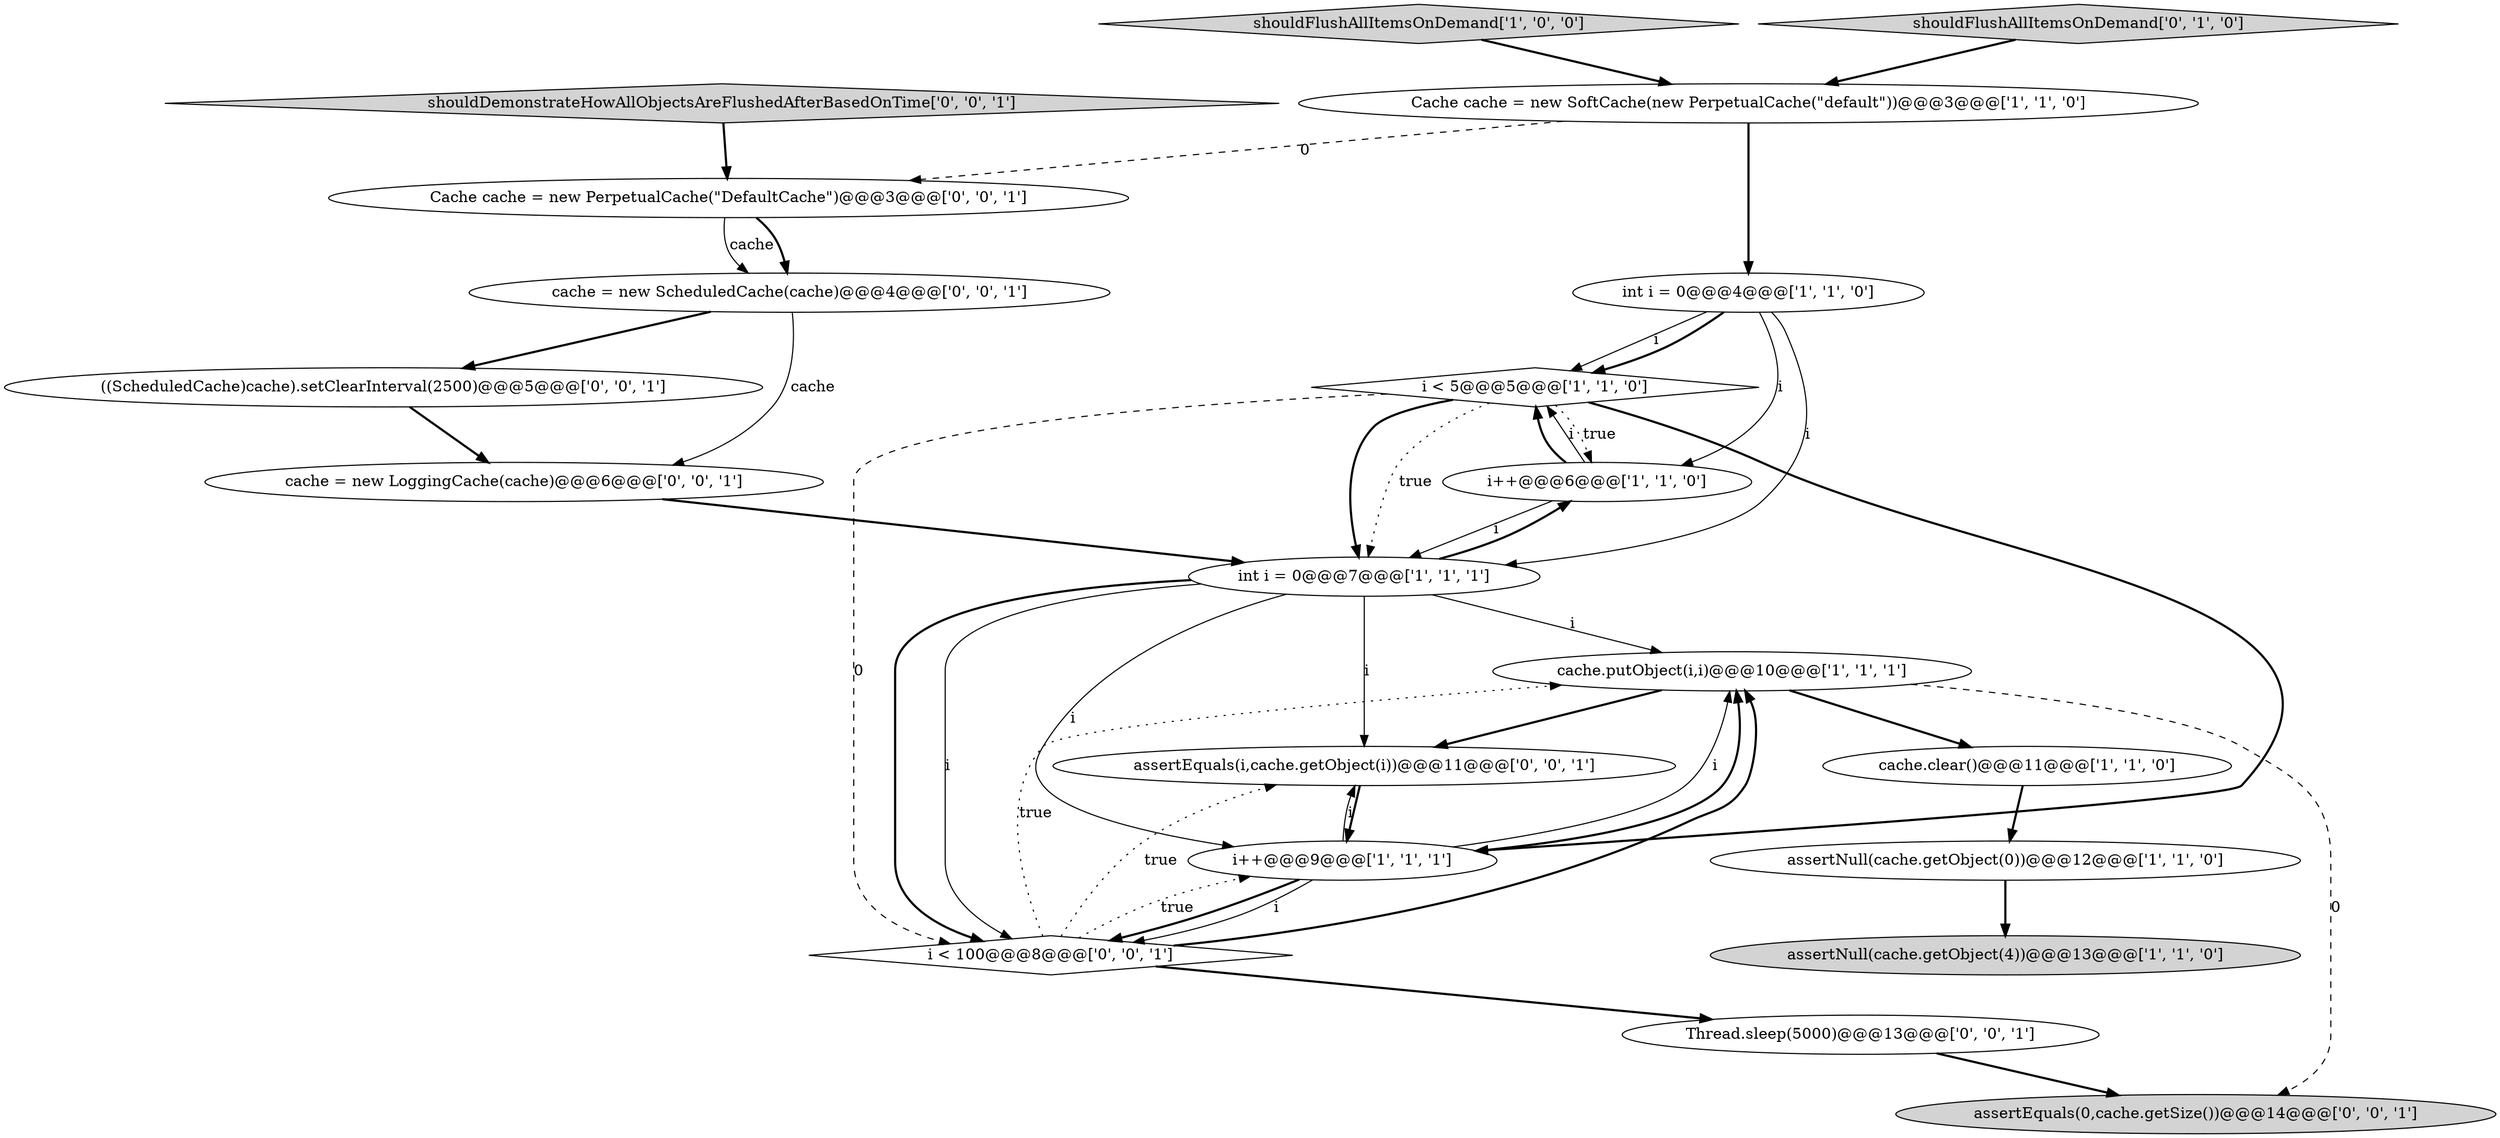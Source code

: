 digraph {
10 [style = filled, label = "cache.clear()@@@11@@@['1', '1', '0']", fillcolor = white, shape = ellipse image = "AAA0AAABBB1BBB"];
9 [style = filled, label = "i++@@@6@@@['1', '1', '0']", fillcolor = white, shape = ellipse image = "AAA0AAABBB1BBB"];
7 [style = filled, label = "cache.putObject(i,i)@@@10@@@['1', '1', '1']", fillcolor = white, shape = ellipse image = "AAA0AAABBB1BBB"];
5 [style = filled, label = "i++@@@9@@@['1', '1', '1']", fillcolor = white, shape = ellipse image = "AAA0AAABBB1BBB"];
12 [style = filled, label = "i < 100@@@8@@@['0', '0', '1']", fillcolor = white, shape = diamond image = "AAA0AAABBB3BBB"];
16 [style = filled, label = "Thread.sleep(5000)@@@13@@@['0', '0', '1']", fillcolor = white, shape = ellipse image = "AAA0AAABBB3BBB"];
19 [style = filled, label = "assertEquals(i,cache.getObject(i))@@@11@@@['0', '0', '1']", fillcolor = white, shape = ellipse image = "AAA0AAABBB3BBB"];
20 [style = filled, label = "cache = new LoggingCache(cache)@@@6@@@['0', '0', '1']", fillcolor = white, shape = ellipse image = "AAA0AAABBB3BBB"];
8 [style = filled, label = "i < 5@@@5@@@['1', '1', '0']", fillcolor = white, shape = diamond image = "AAA0AAABBB1BBB"];
6 [style = filled, label = "assertNull(cache.getObject(4))@@@13@@@['1', '1', '0']", fillcolor = lightgray, shape = ellipse image = "AAA0AAABBB1BBB"];
2 [style = filled, label = "shouldFlushAllItemsOnDemand['1', '0', '0']", fillcolor = lightgray, shape = diamond image = "AAA0AAABBB1BBB"];
0 [style = filled, label = "assertNull(cache.getObject(0))@@@12@@@['1', '1', '0']", fillcolor = white, shape = ellipse image = "AAA0AAABBB1BBB"];
14 [style = filled, label = "((ScheduledCache)cache).setClearInterval(2500)@@@5@@@['0', '0', '1']", fillcolor = white, shape = ellipse image = "AAA0AAABBB3BBB"];
1 [style = filled, label = "int i = 0@@@7@@@['1', '1', '1']", fillcolor = white, shape = ellipse image = "AAA0AAABBB1BBB"];
18 [style = filled, label = "shouldDemonstrateHowAllObjectsAreFlushedAfterBasedOnTime['0', '0', '1']", fillcolor = lightgray, shape = diamond image = "AAA0AAABBB3BBB"];
13 [style = filled, label = "Cache cache = new PerpetualCache(\"DefaultCache\")@@@3@@@['0', '0', '1']", fillcolor = white, shape = ellipse image = "AAA0AAABBB3BBB"];
17 [style = filled, label = "assertEquals(0,cache.getSize())@@@14@@@['0', '0', '1']", fillcolor = lightgray, shape = ellipse image = "AAA0AAABBB3BBB"];
11 [style = filled, label = "shouldFlushAllItemsOnDemand['0', '1', '0']", fillcolor = lightgray, shape = diamond image = "AAA0AAABBB2BBB"];
3 [style = filled, label = "int i = 0@@@4@@@['1', '1', '0']", fillcolor = white, shape = ellipse image = "AAA0AAABBB1BBB"];
4 [style = filled, label = "Cache cache = new SoftCache(new PerpetualCache(\"default\"))@@@3@@@['1', '1', '0']", fillcolor = white, shape = ellipse image = "AAA0AAABBB1BBB"];
15 [style = filled, label = "cache = new ScheduledCache(cache)@@@4@@@['0', '0', '1']", fillcolor = white, shape = ellipse image = "AAA0AAABBB3BBB"];
4->3 [style = bold, label=""];
15->14 [style = bold, label=""];
7->10 [style = bold, label=""];
0->6 [style = bold, label=""];
7->17 [style = dashed, label="0"];
13->15 [style = solid, label="cache"];
3->8 [style = solid, label="i"];
11->4 [style = bold, label=""];
1->5 [style = solid, label="i"];
5->7 [style = solid, label="i"];
8->12 [style = dashed, label="0"];
3->1 [style = solid, label="i"];
12->16 [style = bold, label=""];
16->17 [style = bold, label=""];
20->1 [style = bold, label=""];
1->19 [style = solid, label="i"];
9->1 [style = solid, label="i"];
9->8 [style = bold, label=""];
2->4 [style = bold, label=""];
12->7 [style = bold, label=""];
1->9 [style = bold, label=""];
15->20 [style = solid, label="cache"];
8->1 [style = bold, label=""];
19->5 [style = bold, label=""];
8->1 [style = dotted, label="true"];
3->9 [style = solid, label="i"];
8->5 [style = bold, label=""];
5->12 [style = bold, label=""];
12->5 [style = dotted, label="true"];
12->19 [style = dotted, label="true"];
3->8 [style = bold, label=""];
1->12 [style = solid, label="i"];
10->0 [style = bold, label=""];
1->12 [style = bold, label=""];
18->13 [style = bold, label=""];
5->19 [style = solid, label="i"];
5->7 [style = bold, label=""];
9->8 [style = solid, label="i"];
13->15 [style = bold, label=""];
8->9 [style = dotted, label="true"];
4->13 [style = dashed, label="0"];
12->7 [style = dotted, label="true"];
7->19 [style = bold, label=""];
5->12 [style = solid, label="i"];
1->7 [style = solid, label="i"];
14->20 [style = bold, label=""];
}
